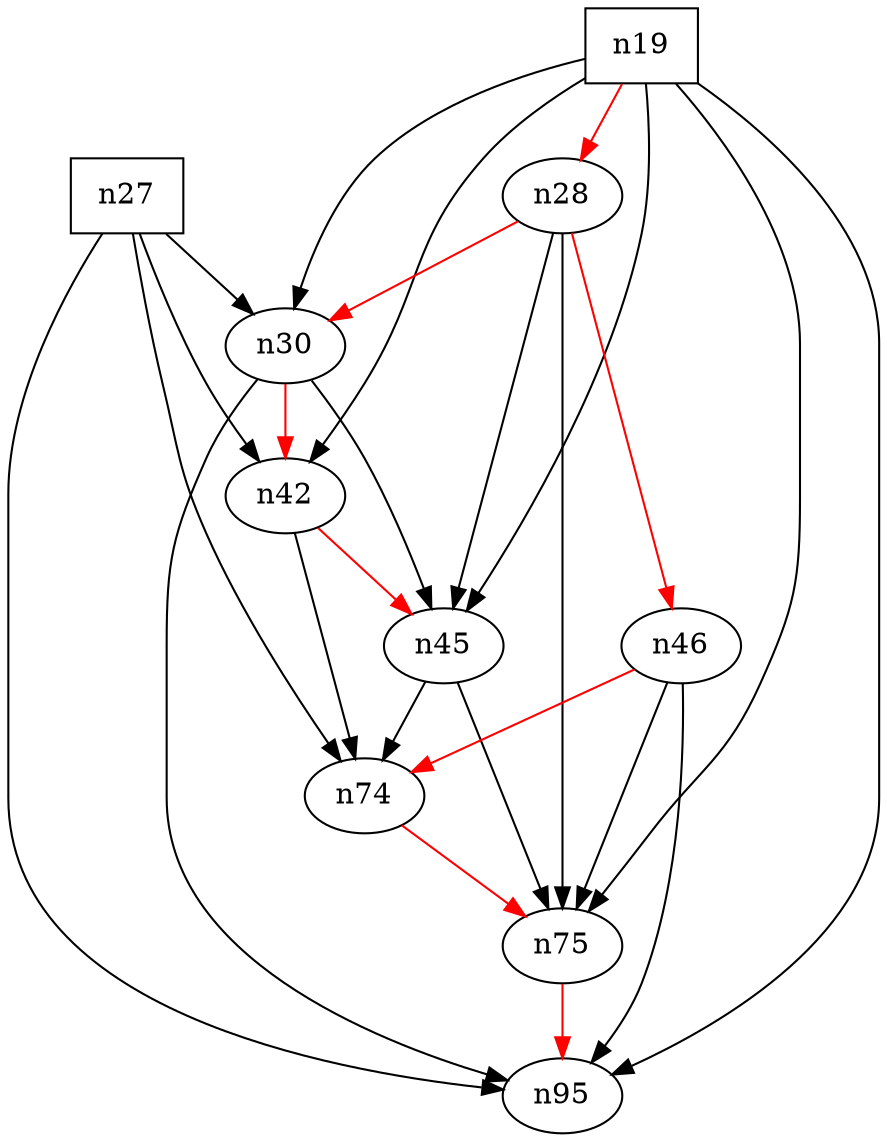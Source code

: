 digraph G {
 19 [label=n19,color=black,shape=box]
 27 [label=n27,color=black,shape=box]
 28 [label=n28,color=black,shape=ellipse]
 30 [label=n30,color=black,shape=ellipse]
 42 [label=n42,color=black,shape=ellipse]
 45 [label=n45,color=black,shape=ellipse]
 46 [label=n46,color=black,shape=ellipse]
 74 [label=n74,color=black,shape=ellipse]
 75 [label=n75,color=black,shape=ellipse]
 95 [label=n95,color=black,shape=ellipse]
 19->28 [color=red]
 19->30 [color=black]
 19->42 [color=black]
 19->45 [color=black]
 19->75 [color=black]
 19->95 [color=black]
 27->30 [color=black]
 27->42 [color=black]
 27->74 [color=black]
 27->95 [color=black]
 28->30 [color=red]
 28->45 [color=black]
 28->46 [color=red]
 28->75 [color=black]
 30->42 [color=red]
 30->45 [color=black]
 30->95 [color=black]
 42->45 [color=red]
 42->74 [color=black]
 45->74 [color=black]
 45->75 [color=black]
 46->74 [color=red]
 46->75 [color=black]
 46->95 [color=black]
 74->75 [color=red]
 75->95 [color=red]
}